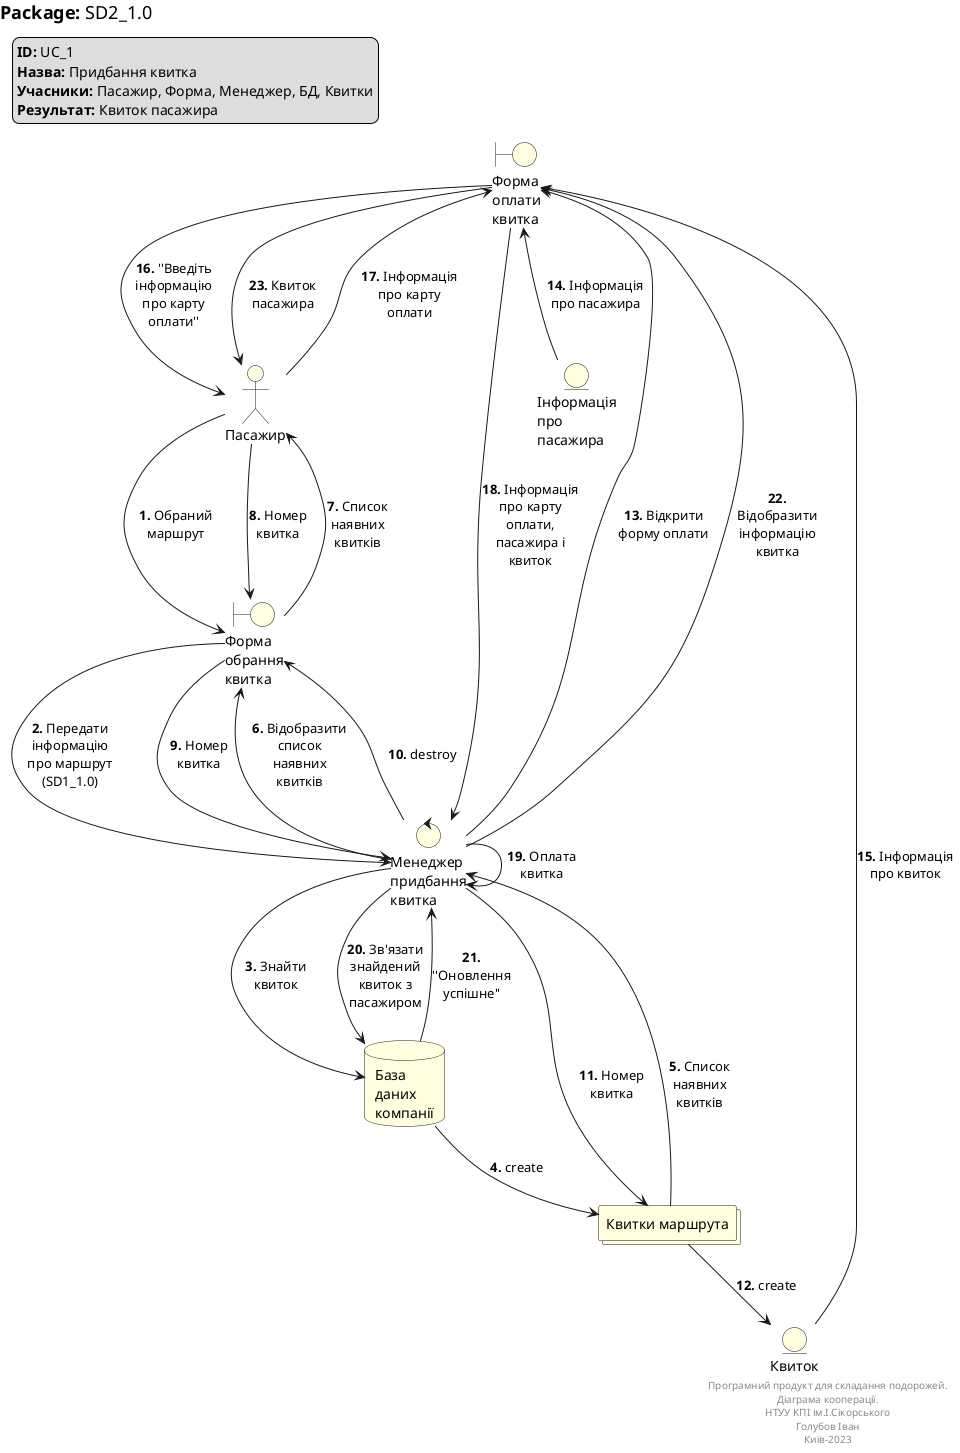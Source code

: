 @startuml CD_1.0
skinparam maxMessageSize 100
left header
    <font color=000 size=18><b>Package:</b> SD2_1.0
end header

legend top left
    <b>ID:</b> UC_1
    <b>Назва:</b> Придбання квитка
    <b>Учасники:</b> Пасажир, Форма, Менеджер, БД, Квитки
    <b>Результат:</b> Квиток пасажира
endlegend

actor "Пасажир" as user #LightYellow
boundary "Форма\nобрання\nквитка" as form #LightYellow
control "Менеджер\nпридбання\nквитка" as meneger #LightYellow
database "База\nданих\nкомпанiї" as db  #LightYellow
boundary "Форма\nоплати\nквитка" as form_pay #LightYellow
entity "Iнформацiя\nпро\nпасажира" as user_info #LightYellow
collections "Квитки маршрута" as tickets_of_route #LightYellow
entity "Квиток" as ticket #LightYellow

user-->form: <b>1.</b> Обраний маршрут
form-->meneger: <b>2.</b> Передати iнформацiю про маршрут (SD1_1.0)
meneger-->db: <b>3.</b> Знайти квиток
db-->tickets_of_route : <b>4.</b> create
tickets_of_route-->meneger: <b>5.</b> Список наявних квиткiв
meneger-->form: <b>6.</b> Вiдобразити список наявних квиткiв
form-->user: <b>7.</b> Список наявних квиткiв  
user-->form: <b>8.</b> Номер квитка
form--> meneger: <b>9.</b> Номер квитка
meneger-->form: <b>10.</b> destroy
meneger-->tickets_of_route: <b>11.</b> Номер квитка
tickets_of_route--> ticket: <b>12.</b> create
meneger-->form_pay: <b>13.</b> Вiдкрити форму оплати    
user_info -u-> form_pay: <b>14.</b> Iнформацiя про пасажира
ticket --> form_pay: <b>15.</b> Iнформацiя про квиток
form_pay --> user: <b>16.</b> ''Введiть iнформацiю про карту оплати''
user--> form_pay: <b>17.</b> Iнформацiя про карту оплати
form_pay-->meneger: <b>18.</b> Iнформацiя про карту оплати, пасажира i квиток
meneger-->meneger: <b>19.</b> Оплата квитка
meneger-->db: <b>20.</b> Зв'язати знайдений квиток з пасажиром
db-->meneger: <b>21.</b> ''Оновлення успiшне''
meneger-->form_pay: <b>22.</b> Вiдобразити iнформацiю квитка
form_pay-->user: <b>23.</b> Квиток пасажира

right footer
    Програмний продукт для складання подорожей.
    Дiаграма кооперації.
    НТУУ КПІ ім.І.Сікорського
    Голубов Iван
    Київ-2023
end footer
@enduml
